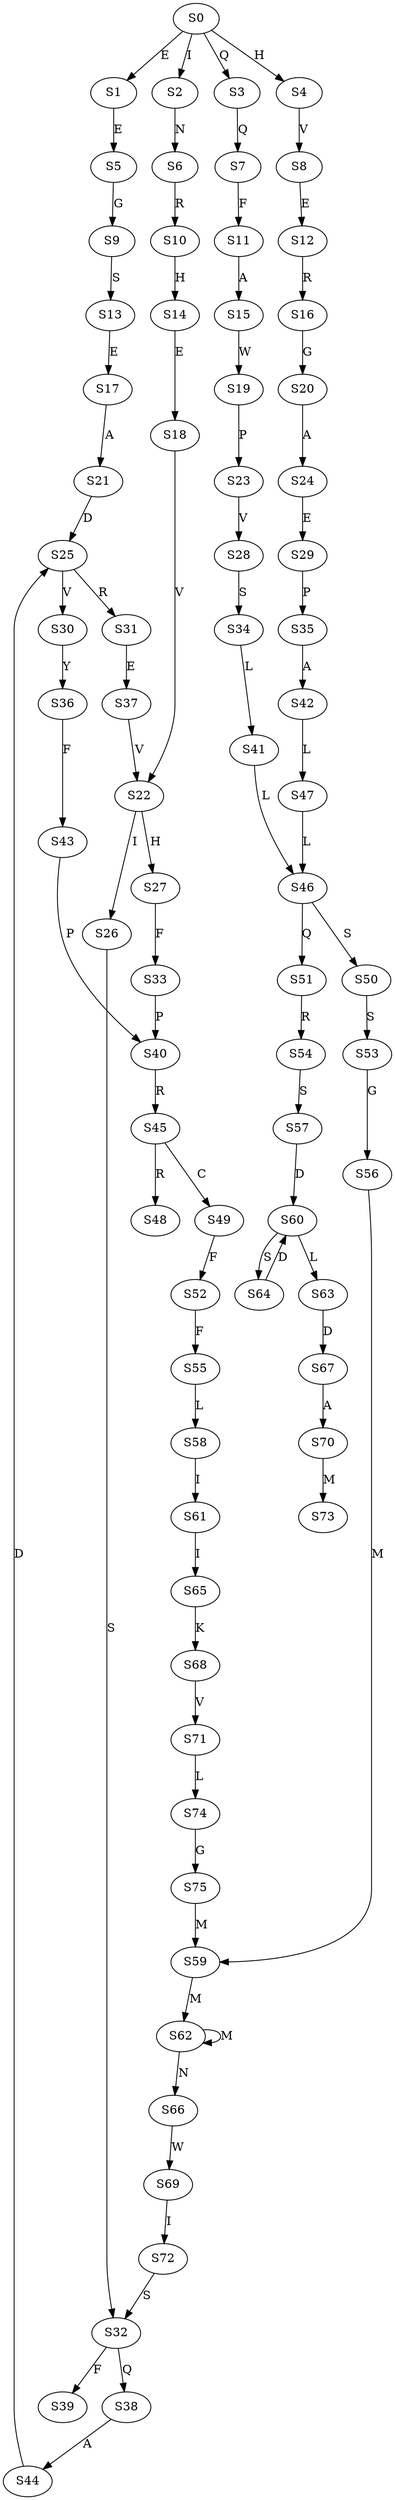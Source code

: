 strict digraph  {
	S0 -> S1 [ label = E ];
	S0 -> S2 [ label = I ];
	S0 -> S3 [ label = Q ];
	S0 -> S4 [ label = H ];
	S1 -> S5 [ label = E ];
	S2 -> S6 [ label = N ];
	S3 -> S7 [ label = Q ];
	S4 -> S8 [ label = V ];
	S5 -> S9 [ label = G ];
	S6 -> S10 [ label = R ];
	S7 -> S11 [ label = F ];
	S8 -> S12 [ label = E ];
	S9 -> S13 [ label = S ];
	S10 -> S14 [ label = H ];
	S11 -> S15 [ label = A ];
	S12 -> S16 [ label = R ];
	S13 -> S17 [ label = E ];
	S14 -> S18 [ label = E ];
	S15 -> S19 [ label = W ];
	S16 -> S20 [ label = G ];
	S17 -> S21 [ label = A ];
	S18 -> S22 [ label = V ];
	S19 -> S23 [ label = P ];
	S20 -> S24 [ label = A ];
	S21 -> S25 [ label = D ];
	S22 -> S26 [ label = I ];
	S22 -> S27 [ label = H ];
	S23 -> S28 [ label = V ];
	S24 -> S29 [ label = E ];
	S25 -> S30 [ label = V ];
	S25 -> S31 [ label = R ];
	S26 -> S32 [ label = S ];
	S27 -> S33 [ label = F ];
	S28 -> S34 [ label = S ];
	S29 -> S35 [ label = P ];
	S30 -> S36 [ label = Y ];
	S31 -> S37 [ label = E ];
	S32 -> S38 [ label = Q ];
	S32 -> S39 [ label = F ];
	S33 -> S40 [ label = P ];
	S34 -> S41 [ label = L ];
	S35 -> S42 [ label = A ];
	S36 -> S43 [ label = F ];
	S37 -> S22 [ label = V ];
	S38 -> S44 [ label = A ];
	S40 -> S45 [ label = R ];
	S41 -> S46 [ label = L ];
	S42 -> S47 [ label = L ];
	S43 -> S40 [ label = P ];
	S44 -> S25 [ label = D ];
	S45 -> S48 [ label = R ];
	S45 -> S49 [ label = C ];
	S46 -> S50 [ label = S ];
	S46 -> S51 [ label = Q ];
	S47 -> S46 [ label = L ];
	S49 -> S52 [ label = F ];
	S50 -> S53 [ label = S ];
	S51 -> S54 [ label = R ];
	S52 -> S55 [ label = F ];
	S53 -> S56 [ label = G ];
	S54 -> S57 [ label = S ];
	S55 -> S58 [ label = L ];
	S56 -> S59 [ label = M ];
	S57 -> S60 [ label = D ];
	S58 -> S61 [ label = I ];
	S59 -> S62 [ label = M ];
	S60 -> S63 [ label = L ];
	S60 -> S64 [ label = S ];
	S61 -> S65 [ label = I ];
	S62 -> S66 [ label = N ];
	S62 -> S62 [ label = M ];
	S63 -> S67 [ label = D ];
	S64 -> S60 [ label = D ];
	S65 -> S68 [ label = K ];
	S66 -> S69 [ label = W ];
	S67 -> S70 [ label = A ];
	S68 -> S71 [ label = V ];
	S69 -> S72 [ label = I ];
	S70 -> S73 [ label = M ];
	S71 -> S74 [ label = L ];
	S72 -> S32 [ label = S ];
	S74 -> S75 [ label = G ];
	S75 -> S59 [ label = M ];
}
